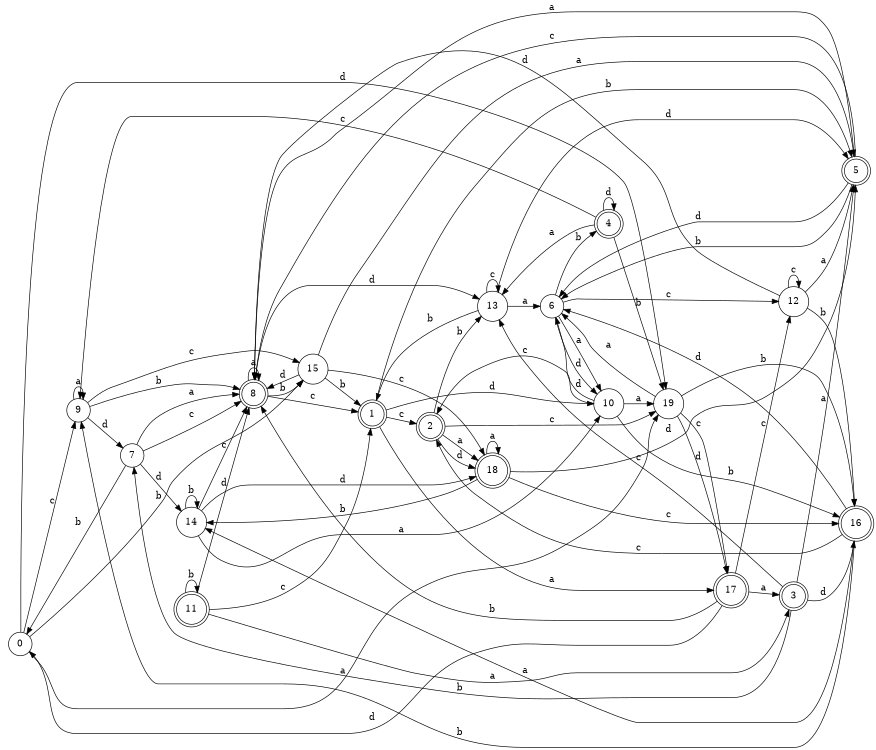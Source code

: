 digraph n16_4 {
__start0 [label="" shape="none"];

rankdir=LR;
size="8,5";

s0 [style="filled", color="black", fillcolor="white" shape="circle", label="0"];
s1 [style="rounded,filled", color="black", fillcolor="white" shape="doublecircle", label="1"];
s2 [style="rounded,filled", color="black", fillcolor="white" shape="doublecircle", label="2"];
s3 [style="rounded,filled", color="black", fillcolor="white" shape="doublecircle", label="3"];
s4 [style="rounded,filled", color="black", fillcolor="white" shape="doublecircle", label="4"];
s5 [style="rounded,filled", color="black", fillcolor="white" shape="doublecircle", label="5"];
s6 [style="filled", color="black", fillcolor="white" shape="circle", label="6"];
s7 [style="filled", color="black", fillcolor="white" shape="circle", label="7"];
s8 [style="rounded,filled", color="black", fillcolor="white" shape="doublecircle", label="8"];
s9 [style="filled", color="black", fillcolor="white" shape="circle", label="9"];
s10 [style="filled", color="black", fillcolor="white" shape="circle", label="10"];
s11 [style="rounded,filled", color="black", fillcolor="white" shape="doublecircle", label="11"];
s12 [style="filled", color="black", fillcolor="white" shape="circle", label="12"];
s13 [style="filled", color="black", fillcolor="white" shape="circle", label="13"];
s14 [style="filled", color="black", fillcolor="white" shape="circle", label="14"];
s15 [style="filled", color="black", fillcolor="white" shape="circle", label="15"];
s16 [style="rounded,filled", color="black", fillcolor="white" shape="doublecircle", label="16"];
s17 [style="rounded,filled", color="black", fillcolor="white" shape="doublecircle", label="17"];
s18 [style="rounded,filled", color="black", fillcolor="white" shape="doublecircle", label="18"];
s19 [style="filled", color="black", fillcolor="white" shape="circle", label="19"];
s0 -> s19 [label="a"];
s0 -> s15 [label="b"];
s0 -> s9 [label="c"];
s0 -> s19 [label="d"];
s1 -> s17 [label="a"];
s1 -> s5 [label="b"];
s1 -> s2 [label="c"];
s1 -> s10 [label="d"];
s2 -> s18 [label="a"];
s2 -> s13 [label="b"];
s2 -> s19 [label="c"];
s2 -> s18 [label="d"];
s3 -> s5 [label="a"];
s3 -> s7 [label="b"];
s3 -> s13 [label="c"];
s3 -> s16 [label="d"];
s4 -> s13 [label="a"];
s4 -> s19 [label="b"];
s4 -> s9 [label="c"];
s4 -> s4 [label="d"];
s5 -> s8 [label="a"];
s5 -> s6 [label="b"];
s5 -> s8 [label="c"];
s5 -> s6 [label="d"];
s6 -> s10 [label="a"];
s6 -> s4 [label="b"];
s6 -> s12 [label="c"];
s6 -> s10 [label="d"];
s7 -> s8 [label="a"];
s7 -> s0 [label="b"];
s7 -> s8 [label="c"];
s7 -> s14 [label="d"];
s8 -> s8 [label="a"];
s8 -> s15 [label="b"];
s8 -> s1 [label="c"];
s8 -> s13 [label="d"];
s9 -> s9 [label="a"];
s9 -> s8 [label="b"];
s9 -> s15 [label="c"];
s9 -> s7 [label="d"];
s10 -> s19 [label="a"];
s10 -> s16 [label="b"];
s10 -> s2 [label="c"];
s10 -> s6 [label="d"];
s11 -> s3 [label="a"];
s11 -> s11 [label="b"];
s11 -> s1 [label="c"];
s11 -> s8 [label="d"];
s12 -> s5 [label="a"];
s12 -> s16 [label="b"];
s12 -> s12 [label="c"];
s12 -> s8 [label="d"];
s13 -> s6 [label="a"];
s13 -> s1 [label="b"];
s13 -> s13 [label="c"];
s13 -> s5 [label="d"];
s14 -> s10 [label="a"];
s14 -> s14 [label="b"];
s14 -> s8 [label="c"];
s14 -> s18 [label="d"];
s15 -> s5 [label="a"];
s15 -> s1 [label="b"];
s15 -> s18 [label="c"];
s15 -> s8 [label="d"];
s16 -> s14 [label="a"];
s16 -> s9 [label="b"];
s16 -> s2 [label="c"];
s16 -> s6 [label="d"];
s17 -> s3 [label="a"];
s17 -> s8 [label="b"];
s17 -> s12 [label="c"];
s17 -> s0 [label="d"];
s18 -> s18 [label="a"];
s18 -> s14 [label="b"];
s18 -> s16 [label="c"];
s18 -> s5 [label="d"];
s19 -> s6 [label="a"];
s19 -> s16 [label="b"];
s19 -> s17 [label="c"];
s19 -> s17 [label="d"];

}